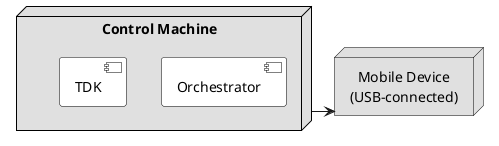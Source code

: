 @startuml architecture-1

skinparam componentStyle uml2
skinparam linetype ortho
skinparam node {
    BackgroundColor #E0E0E0
    BorderColor Black
    FontName "Courier New"
}
skinparam component {
    BackgroundColor #FFFFFF
    BorderColor Black
    FontName "Courier New"
}
skinparam defaultTextAlignment center

node "Control Machine" as Control {
    component "Orchestrator"
    component "TDK"
}

' Bottom layer: Mobile Device
node "Mobile Device\n(USB-connected)" as Mobile {
    
}

Control -> Mobile

@enduml